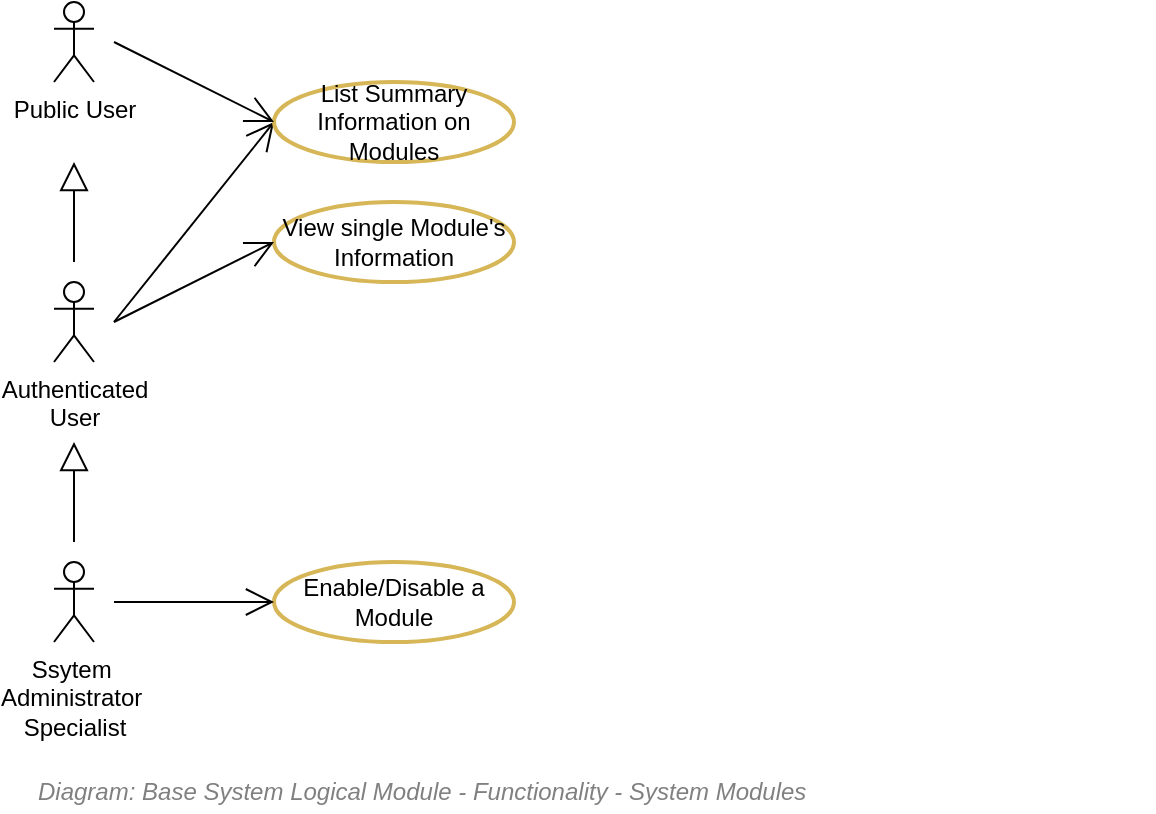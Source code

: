 <mxfile compressed="false" version="18.0.8" type="google">
  <diagram id="d0OWMO7HLz8ORz33MV6Q" name="Functionality/System Logical Module/Modules">
    <mxGraphModel grid="1" page="1" gridSize="10" guides="1" tooltips="1" connect="1" arrows="1" fold="1" pageScale="1" pageWidth="827" pageHeight="1169" math="0" shadow="0">
      <root>
        <mxCell id="DmzuZqZtZWplpCiVpEfP-0" />
        <mxCell id="CSP66NI3M7eEUCRHC4Pb-2" value="Diagram/Use Cases" parent="DmzuZqZtZWplpCiVpEfP-0" />
        <mxCell id="LEhCc9eVq7zMtWwDI35S-4" value="" style="endArrow=block;endFill=0;endSize=12;html=1;strokeColor=#000000;fontSize=12;" edge="1" parent="CSP66NI3M7eEUCRHC4Pb-2">
          <mxGeometry width="160" relative="1" as="geometry">
            <mxPoint x="140" y="330" as="sourcePoint" />
            <mxPoint x="140" y="280" as="targetPoint" />
          </mxGeometry>
        </mxCell>
        <mxCell id="LEhCc9eVq7zMtWwDI35S-5" value="" style="endArrow=open;endFill=1;endSize=12;html=1;strokeColor=#000000;fontSize=12;entryX=0;entryY=0.5;entryDx=0;entryDy=0;" edge="1" parent="CSP66NI3M7eEUCRHC4Pb-2" target="LEhCc9eVq7zMtWwDI35S-6">
          <mxGeometry width="160" relative="1" as="geometry">
            <mxPoint x="160" y="360" as="sourcePoint" />
            <mxPoint x="240" y="360" as="targetPoint" />
          </mxGeometry>
        </mxCell>
        <mxCell id="LEhCc9eVq7zMtWwDI35S-6" value="List Summary Information on Modules" style="ellipse;whiteSpace=wrap;html=1;comic=1;strokeColor=#d6b656;strokeWidth=2;fontSize=12;align=center;fillColor=none;" vertex="1" parent="CSP66NI3M7eEUCRHC4Pb-2">
          <mxGeometry x="240" y="240" width="120" height="40" as="geometry" />
        </mxCell>
        <mxCell id="LEhCc9eVq7zMtWwDI35S-7" value="" style="endArrow=open;endFill=1;endSize=12;html=1;strokeColor=#000000;fontSize=12;entryX=0;entryY=0.5;entryDx=0;entryDy=0;" edge="1" parent="CSP66NI3M7eEUCRHC4Pb-2" target="LEhCc9eVq7zMtWwDI35S-6">
          <mxGeometry width="160" relative="1" as="geometry">
            <mxPoint x="160" y="220.0" as="sourcePoint" />
            <mxPoint x="250" y="280" as="targetPoint" />
          </mxGeometry>
        </mxCell>
        <mxCell id="LEhCc9eVq7zMtWwDI35S-8" value="Public User" style="shape=umlActor;verticalLabelPosition=bottom;labelBackgroundColor=#ffffff;verticalAlign=top;html=1;comic=0;strokeColor=#000000;strokeWidth=1;fillColor=none;gradientColor=#ffffff;fontSize=12;align=center;" vertex="1" parent="CSP66NI3M7eEUCRHC4Pb-2">
          <mxGeometry x="130" y="200" width="20" height="40" as="geometry" />
        </mxCell>
        <mxCell id="LEhCc9eVq7zMtWwDI35S-9" value="Authenticated&lt;br style=&quot;font-size: 12px;&quot;&gt;User" style="shape=umlActor;verticalLabelPosition=bottom;labelBackgroundColor=#ffffff;verticalAlign=top;html=1;comic=0;strokeColor=#000000;strokeWidth=1;fillColor=none;gradientColor=#ffffff;fontSize=12;align=center;" vertex="1" parent="CSP66NI3M7eEUCRHC4Pb-2">
          <mxGeometry x="130" y="340" width="20" height="40" as="geometry" />
        </mxCell>
        <mxCell id="LEhCc9eVq7zMtWwDI35S-12" value="View single Module&#39;s Information" style="ellipse;whiteSpace=wrap;html=1;comic=1;strokeColor=#d6b656;strokeWidth=2;fontSize=12;align=center;fillColor=none;" vertex="1" parent="CSP66NI3M7eEUCRHC4Pb-2">
          <mxGeometry x="240" y="300" width="120" height="40" as="geometry" />
        </mxCell>
        <mxCell id="LEhCc9eVq7zMtWwDI35S-13" value="" style="endArrow=open;endFill=1;endSize=12;html=1;strokeColor=#000000;fontSize=12;entryX=0;entryY=0.5;entryDx=0;entryDy=0;" edge="1" parent="CSP66NI3M7eEUCRHC4Pb-2" target="LEhCc9eVq7zMtWwDI35S-12">
          <mxGeometry width="160" relative="1" as="geometry">
            <mxPoint x="160" y="360" as="sourcePoint" />
            <mxPoint x="250" y="230" as="targetPoint" />
          </mxGeometry>
        </mxCell>
        <mxCell id="LEhCc9eVq7zMtWwDI35S-14" value="Enable/Disable a Module" style="ellipse;whiteSpace=wrap;html=1;comic=1;strokeColor=#d6b656;strokeWidth=2;fontSize=12;align=center;fillColor=none;" vertex="1" parent="CSP66NI3M7eEUCRHC4Pb-2">
          <mxGeometry x="240" y="480" width="120" height="40" as="geometry" />
        </mxCell>
        <mxCell id="LEhCc9eVq7zMtWwDI35S-15" value="" style="endArrow=open;endFill=1;endSize=12;html=1;strokeColor=#000000;fontSize=12;entryX=0;entryY=0.5;entryDx=0;entryDy=0;" edge="1" parent="CSP66NI3M7eEUCRHC4Pb-2" target="LEhCc9eVq7zMtWwDI35S-14">
          <mxGeometry width="160" relative="1" as="geometry">
            <mxPoint x="160" y="500" as="sourcePoint" />
            <mxPoint x="250" y="390" as="targetPoint" />
          </mxGeometry>
        </mxCell>
        <mxCell id="LEhCc9eVq7zMtWwDI35S-16" value="Ssytem&amp;nbsp;&lt;br style=&quot;font-size: 12px;&quot;&gt;Administrator&amp;nbsp;&lt;br style=&quot;font-size: 12px;&quot;&gt;Specialist" style="shape=umlActor;verticalLabelPosition=bottom;labelBackgroundColor=#ffffff;verticalAlign=top;html=1;comic=0;strokeColor=#000000;strokeWidth=1;fillColor=none;gradientColor=#ffffff;fontSize=12;align=center;" vertex="1" parent="CSP66NI3M7eEUCRHC4Pb-2">
          <mxGeometry x="130" y="480" width="20" height="40" as="geometry" />
        </mxCell>
        <mxCell id="LEhCc9eVq7zMtWwDI35S-22" value="" style="endArrow=block;endFill=0;endSize=12;html=1;strokeColor=#000000;fontSize=12;" edge="1" parent="CSP66NI3M7eEUCRHC4Pb-2">
          <mxGeometry width="160" relative="1" as="geometry">
            <mxPoint x="140" y="470" as="sourcePoint" />
            <mxPoint x="140" y="420" as="targetPoint" />
          </mxGeometry>
        </mxCell>
        <mxCell id="UksWfP1gVPME-j8JooyC-0" value="Title/Diagram" parent="DmzuZqZtZWplpCiVpEfP-0" />
        <mxCell id="UksWfP1gVPME-j8JooyC-1" value="&lt;font style=&quot;font-size: 12px&quot;&gt;&lt;i style=&quot;font-weight: normal&quot;&gt;&lt;span style=&quot;font-size: 12px&quot;&gt;Diagram: Base&amp;nbsp;&lt;/span&gt;&lt;/i&gt;&lt;span style=&quot;font-style: italic ; font-weight: 400&quot;&gt;System&lt;/span&gt;&lt;span style=&quot;font-style: italic ; font-weight: 400&quot;&gt;&amp;nbsp;&lt;/span&gt;&lt;i style=&quot;font-weight: normal&quot;&gt;&lt;span style=&quot;font-size: 12px&quot;&gt;Logical Module -&amp;nbsp;&lt;/span&gt;&lt;span style=&quot;font-size: 12px&quot;&gt;Functionality -&amp;nbsp;&lt;/span&gt;System Modules&lt;/i&gt;&lt;/font&gt;" style="text;strokeColor=none;fillColor=none;html=1;fontSize=12;fontStyle=1;verticalAlign=middle;align=left;shadow=0;glass=0;comic=0;opacity=30;fontColor=#808080;" vertex="1" parent="UksWfP1gVPME-j8JooyC-0">
          <mxGeometry x="120" y="585" width="520" height="20" as="geometry" />
        </mxCell>
        <mxCell id="DmzuZqZtZWplpCiVpEfP-1" value="About" parent="DmzuZqZtZWplpCiVpEfP-0" />
        <UserObject label="" tooltip="ABOUT&#xa;&#xa;Systems that are expected to be maintainable and improvable over a long duration are expected to broken down into separate Logical Modules to keep them from growing into one un-maintainable, monolithic &quot;ball of mud&quot;. &#xa;&#xa;&#xa;&#xa;The first Logical Module (the &quot;Core&quot; module deals with issues common to just about all IT systems: diagnostics, errors, sessions, identity, authorisation, commands, system and application context and status information, tenancies, media, etc.&#xa;&#xa;&#xa;&#xa;By reusing and leveraging common Core functionality and models, other modules can remain focused on a specific business problem (Schooling, Pharmacies, Food handling, etc.) while remaining easy and cost effective to develop and extend. &#xa;&#xa;&#xa;Note:&#xa;as shown more clearly in the Development View, Logical Modules are made up of a set of Assemblies." id="O1NMRd1u0_kbX6DRId-m-0">
          <mxCell style="shape=image;html=1;verticalAlign=top;verticalLabelPosition=bottom;labelBackgroundColor=#ffffff;imageAspect=0;aspect=fixed;image=https://cdn1.iconfinder.com/data/icons/hawcons/32/699014-icon-28-information-128.png;shadow=0;dashed=0;fontFamily=Helvetica;fontSize=12;fontColor=#000000;align=center;strokeColor=#000000;fillColor=#505050;dashPattern=1 1;" vertex="1" parent="DmzuZqZtZWplpCiVpEfP-1">
            <mxGeometry x="660" y="575" width="20" height="20" as="geometry" />
          </mxCell>
        </UserObject>
      </root>
    </mxGraphModel>
  </diagram>
</mxfile>
